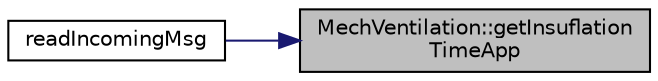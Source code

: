 digraph "MechVentilation::getInsuflationTimeApp"
{
 // INTERACTIVE_SVG=YES
 // LATEX_PDF_SIZE
  edge [fontname="Helvetica",fontsize="10",labelfontname="Helvetica",labelfontsize="10"];
  node [fontname="Helvetica",fontsize="10",shape=record];
  rankdir="RL";
  Node1 [label="MechVentilation::getInsuflation\lTimeApp",height=0.2,width=0.4,color="black", fillcolor="grey75", style="filled", fontcolor="black",tooltip="Función que permite ver el valor de la variable _timeoutIns para sensor de presion MPX."];
  Node1 -> Node2 [dir="back",color="midnightblue",fontsize="10",style="solid"];
  Node2 [label="readIncomingMsg",height=0.2,width=0.4,color="black", fillcolor="white", style="filled",URL="$respi___esp___mit_8ino.html#ae6fa3f83b01439ad5e3ce3c898757962",tooltip="Esta función es la encargada de implementar el protocolo de comunicación con la interfaz gráfica."];
}
